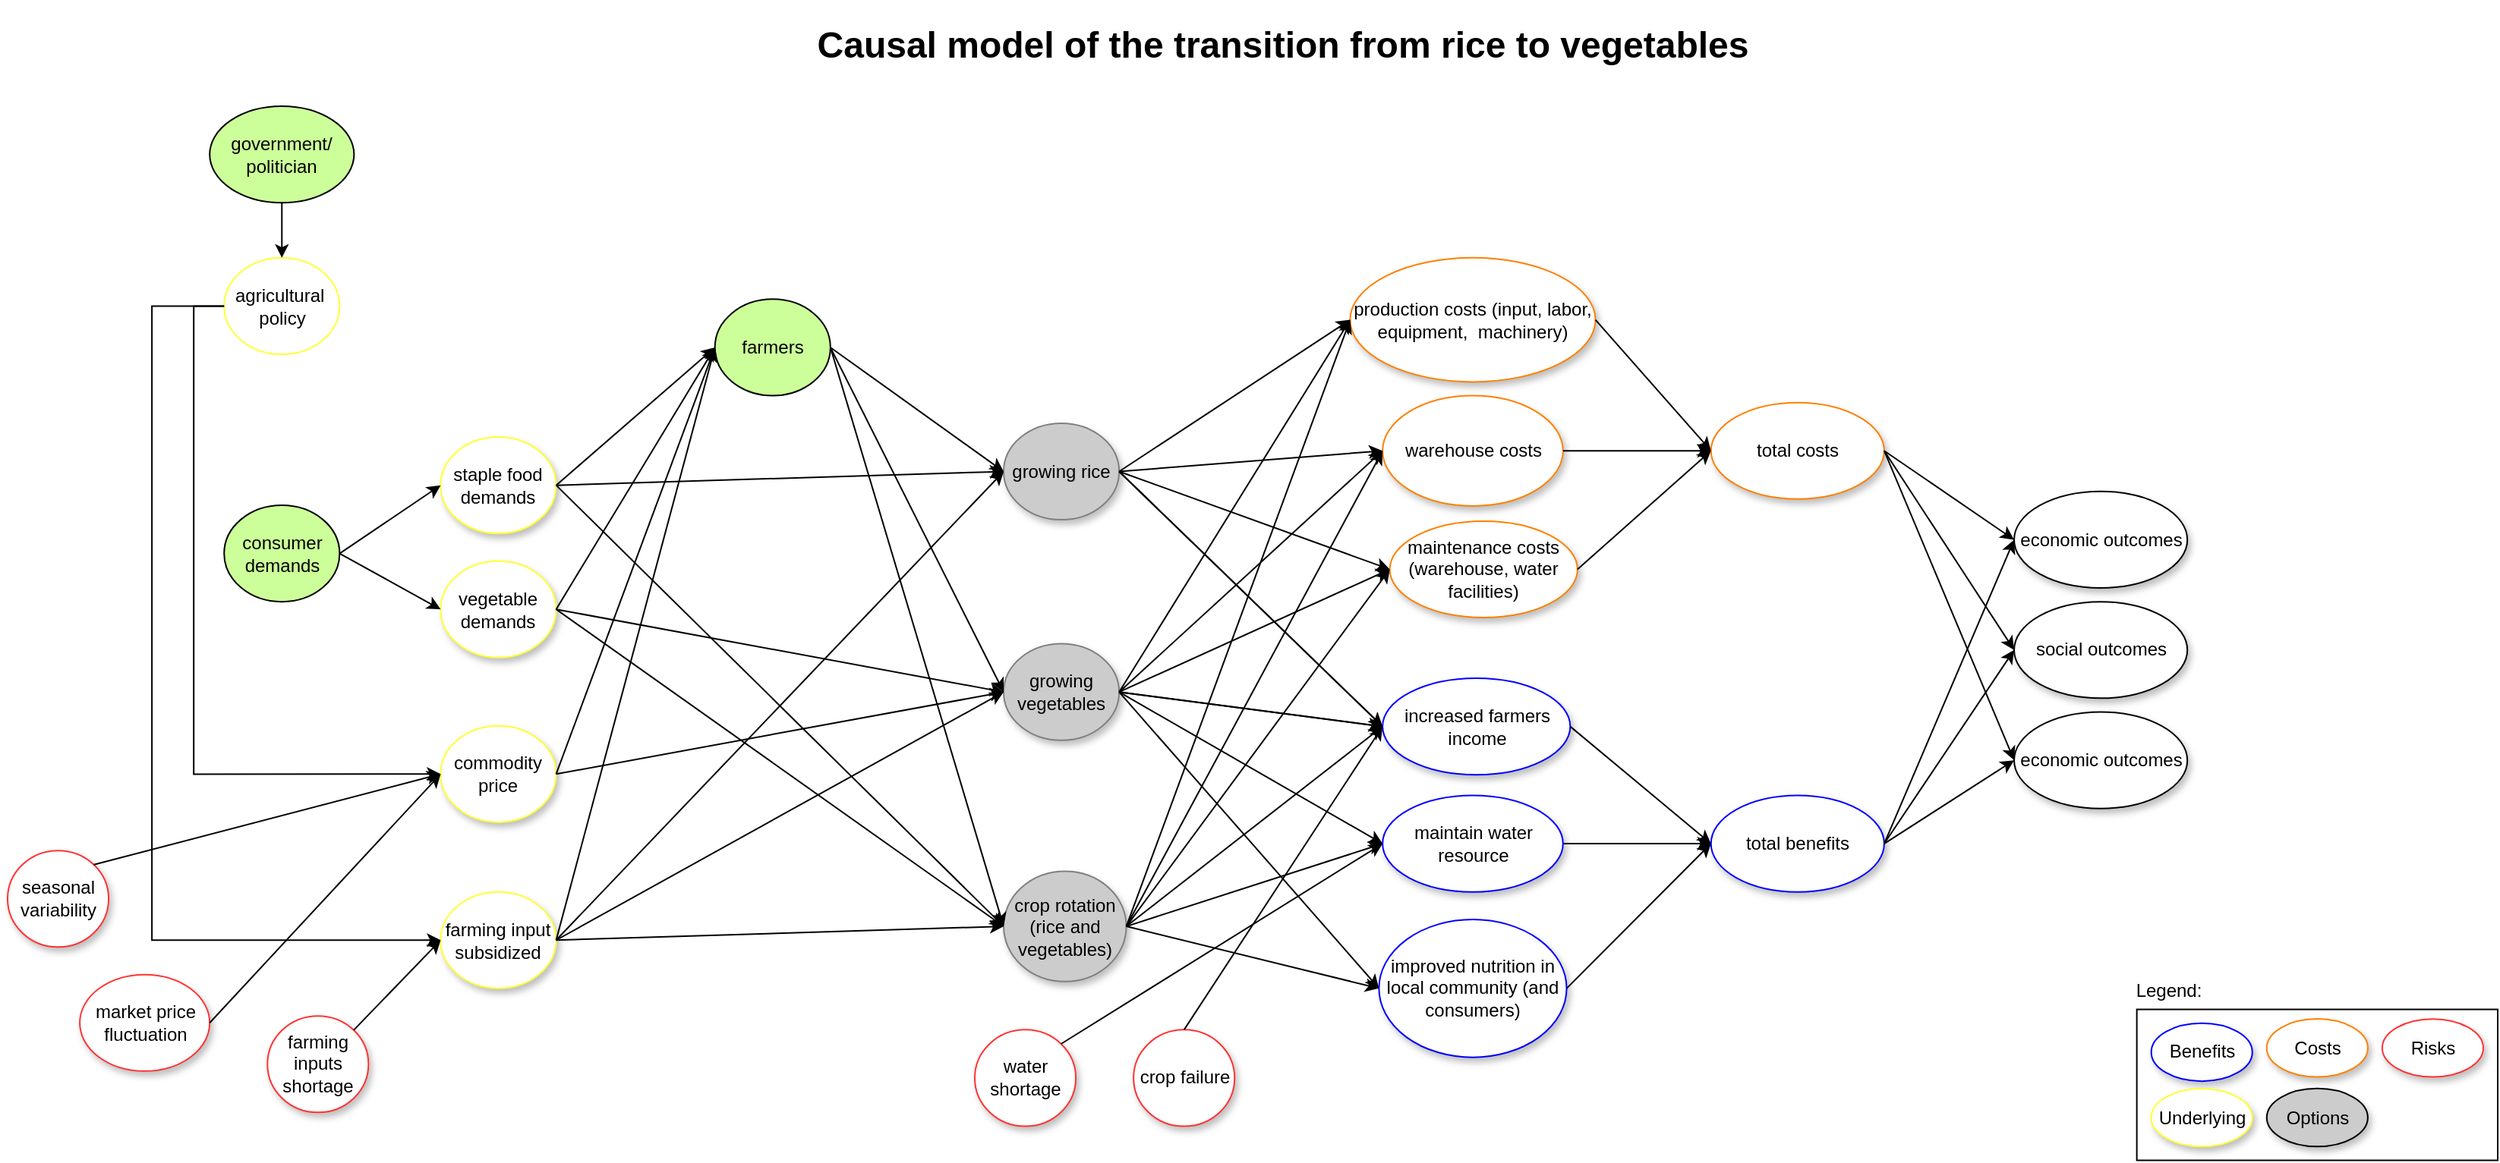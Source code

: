 <mxfile version="22.1.17" type="github">
  <diagram id="de_amEsHy38tS3pp2vvq" name="Page-4">
    <mxGraphModel dx="2465" dy="1063" grid="1" gridSize="10" guides="1" tooltips="1" connect="1" arrows="1" fold="1" page="1" pageScale="1" pageWidth="1100" pageHeight="850" math="0" shadow="0">
      <root>
        <mxCell id="0" />
        <mxCell id="1" parent="0" />
        <mxCell id="ygxcdJTt3O7zTpUEZf1P-44" value="&lt;h1&gt;Causal model of the transition from rice to vegetables&lt;/h1&gt;" style="text;html=1;strokeColor=none;fillColor=none;spacing=5;spacingTop=-20;whiteSpace=wrap;overflow=hidden;rounded=0;align=center;" vertex="1" parent="1">
          <mxGeometry x="460" y="40" width="1120" height="50" as="geometry" />
        </mxCell>
        <mxCell id="ygxcdJTt3O7zTpUEZf1P-45" value="" style="group" vertex="1" connectable="0" parent="1">
          <mxGeometry x="180" y="100" width="1640" height="694.75" as="geometry" />
        </mxCell>
        <mxCell id="gtn5RmGmdPiWdwUuMkL7-2" value="government/&lt;br&gt;politician" style="ellipse;whiteSpace=wrap;html=1;fillColor=#CCFF99;" vertex="1" parent="ygxcdJTt3O7zTpUEZf1P-45">
          <mxGeometry x="133.101" width="95.072" height="63.593" as="geometry" />
        </mxCell>
        <mxCell id="gtn5RmGmdPiWdwUuMkL7-3" value="staple food demands" style="ellipse;whiteSpace=wrap;html=1;shadow=1;strokeColor=#FFFF33;" vertex="1" parent="ygxcdJTt3O7zTpUEZf1P-45">
          <mxGeometry x="285.217" y="218.032" width="76.058" height="63.593" as="geometry" />
        </mxCell>
        <mxCell id="gtn5RmGmdPiWdwUuMkL7-4" value="agricultural&amp;nbsp; policy" style="ellipse;whiteSpace=wrap;html=1;strokeColor=#FFFF33;" vertex="1" parent="ygxcdJTt3O7zTpUEZf1P-45">
          <mxGeometry x="142.609" y="99.931" width="76.058" height="63.593" as="geometry" />
        </mxCell>
        <mxCell id="gtn5RmGmdPiWdwUuMkL7-9" style="edgeStyle=orthogonalEdgeStyle;rounded=0;orthogonalLoop=1;jettySize=auto;html=1;exitX=0.5;exitY=1;exitDx=0;exitDy=0;entryX=0.5;entryY=0;entryDx=0;entryDy=0;" edge="1" parent="ygxcdJTt3O7zTpUEZf1P-45" source="gtn5RmGmdPiWdwUuMkL7-2" target="gtn5RmGmdPiWdwUuMkL7-4">
          <mxGeometry relative="1" as="geometry" />
        </mxCell>
        <mxCell id="gtn5RmGmdPiWdwUuMkL7-5" value="vegetable demands" style="ellipse;whiteSpace=wrap;html=1;shadow=1;strokeColor=#FFFF33;" vertex="1" parent="ygxcdJTt3O7zTpUEZf1P-45">
          <mxGeometry x="285.217" y="299.794" width="76.058" height="63.593" as="geometry" />
        </mxCell>
        <mxCell id="gtn5RmGmdPiWdwUuMkL7-6" value="commodity price" style="ellipse;whiteSpace=wrap;html=1;shadow=1;strokeColor=#FFFF33;" vertex="1" parent="ygxcdJTt3O7zTpUEZf1P-45">
          <mxGeometry x="285.217" y="408.356" width="76.058" height="63.593" as="geometry" />
        </mxCell>
        <mxCell id="gtn5RmGmdPiWdwUuMkL7-26" style="edgeStyle=orthogonalEdgeStyle;rounded=0;orthogonalLoop=1;jettySize=auto;html=1;exitX=0;exitY=0.5;exitDx=0;exitDy=0;entryX=0;entryY=0.5;entryDx=0;entryDy=0;" edge="1" parent="ygxcdJTt3O7zTpUEZf1P-45" source="gtn5RmGmdPiWdwUuMkL7-4" target="gtn5RmGmdPiWdwUuMkL7-6">
          <mxGeometry relative="1" as="geometry" />
        </mxCell>
        <mxCell id="gtn5RmGmdPiWdwUuMkL7-7" value="growing rice" style="ellipse;whiteSpace=wrap;html=1;strokeColor=#808080;shadow=1;fillColor=#CCCCCC;" vertex="1" parent="ygxcdJTt3O7zTpUEZf1P-45">
          <mxGeometry x="656" y="208.947" width="76.058" height="63.593" as="geometry" />
        </mxCell>
        <mxCell id="gtn5RmGmdPiWdwUuMkL7-8" value="growing vegetables" style="ellipse;whiteSpace=wrap;html=1;strokeColor=#808080;shadow=1;fillColor=#CCCCCC;" vertex="1" parent="ygxcdJTt3O7zTpUEZf1P-45">
          <mxGeometry x="656" y="354.302" width="76.058" height="63.593" as="geometry" />
        </mxCell>
        <mxCell id="gtn5RmGmdPiWdwUuMkL7-20" value="crop rotation (rice and vegetables)" style="ellipse;whiteSpace=wrap;html=1;strokeColor=#808080;shadow=1;fillColor=#CCCCCC;" vertex="1" parent="ygxcdJTt3O7zTpUEZf1P-45">
          <mxGeometry x="656" y="504.199" width="80.812" height="72.677" as="geometry" />
        </mxCell>
        <mxCell id="gtn5RmGmdPiWdwUuMkL7-23" value="consumer demands" style="ellipse;whiteSpace=wrap;html=1;fillColor=#CCFF99;" vertex="1" parent="ygxcdJTt3O7zTpUEZf1P-45">
          <mxGeometry x="142.609" y="263.001" width="76.058" height="63.593" as="geometry" />
        </mxCell>
        <mxCell id="iEysgFRMbrWrRHz_KQDW-13" value="" style="endArrow=classic;html=1;rounded=0;entryX=0;entryY=0.5;entryDx=0;entryDy=0;exitX=1;exitY=0.5;exitDx=0;exitDy=0;" edge="1" parent="ygxcdJTt3O7zTpUEZf1P-45" source="gtn5RmGmdPiWdwUuMkL7-3" target="gtn5RmGmdPiWdwUuMkL7-20">
          <mxGeometry width="50" height="50" relative="1" as="geometry">
            <mxPoint x="522.899" y="327.048" as="sourcePoint" />
            <mxPoint x="560.928" y="254.371" as="targetPoint" />
          </mxGeometry>
        </mxCell>
        <mxCell id="iEysgFRMbrWrRHz_KQDW-14" value="" style="endArrow=classic;html=1;rounded=0;entryX=0;entryY=0.5;entryDx=0;entryDy=0;exitX=1;exitY=0.5;exitDx=0;exitDy=0;" edge="1" parent="ygxcdJTt3O7zTpUEZf1P-45" source="gtn5RmGmdPiWdwUuMkL7-3" target="gtn5RmGmdPiWdwUuMkL7-7">
          <mxGeometry width="50" height="50" relative="1" as="geometry">
            <mxPoint x="351.768" y="267.998" as="sourcePoint" />
            <mxPoint x="408.812" y="227.117" as="targetPoint" />
          </mxGeometry>
        </mxCell>
        <mxCell id="iEysgFRMbrWrRHz_KQDW-15" value="" style="endArrow=classic;html=1;rounded=0;entryX=0;entryY=0.5;entryDx=0;entryDy=0;exitX=1;exitY=0.5;exitDx=0;exitDy=0;" edge="1" parent="ygxcdJTt3O7zTpUEZf1P-45" source="gtn5RmGmdPiWdwUuMkL7-5" target="gtn5RmGmdPiWdwUuMkL7-8">
          <mxGeometry width="50" height="50" relative="1" as="geometry">
            <mxPoint x="361.275" y="354.302" as="sourcePoint" />
            <mxPoint x="408.812" y="308.879" as="targetPoint" />
          </mxGeometry>
        </mxCell>
        <mxCell id="iEysgFRMbrWrRHz_KQDW-16" value="" style="endArrow=classic;html=1;rounded=0;entryX=0;entryY=0.5;entryDx=0;entryDy=0;exitX=1;exitY=0.5;exitDx=0;exitDy=0;" edge="1" parent="ygxcdJTt3O7zTpUEZf1P-45" source="gtn5RmGmdPiWdwUuMkL7-5" target="gtn5RmGmdPiWdwUuMkL7-20">
          <mxGeometry width="50" height="50" relative="1" as="geometry">
            <mxPoint x="370.783" y="277.082" as="sourcePoint" />
            <mxPoint x="584.696" y="399.725" as="targetPoint" />
          </mxGeometry>
        </mxCell>
        <mxCell id="iEysgFRMbrWrRHz_KQDW-17" value="" style="endArrow=classic;html=1;rounded=0;entryX=0;entryY=0.5;entryDx=0;entryDy=0;exitX=1;exitY=0.5;exitDx=0;exitDy=0;" edge="1" parent="ygxcdJTt3O7zTpUEZf1P-45" source="gtn5RmGmdPiWdwUuMkL7-23" target="gtn5RmGmdPiWdwUuMkL7-3">
          <mxGeometry width="50" height="50" relative="1" as="geometry">
            <mxPoint x="218.667" y="299.794" as="sourcePoint" />
            <mxPoint x="266.203" y="254.371" as="targetPoint" />
          </mxGeometry>
        </mxCell>
        <mxCell id="iEysgFRMbrWrRHz_KQDW-19" value="" style="endArrow=classic;html=1;rounded=0;entryX=0;entryY=0.5;entryDx=0;entryDy=0;exitX=1;exitY=0.5;exitDx=0;exitDy=0;" edge="1" parent="ygxcdJTt3O7zTpUEZf1P-45" source="gtn5RmGmdPiWdwUuMkL7-23" target="gtn5RmGmdPiWdwUuMkL7-5">
          <mxGeometry width="50" height="50" relative="1" as="geometry">
            <mxPoint x="228.174" y="313.421" as="sourcePoint" />
            <mxPoint x="294.725" y="277.082" as="targetPoint" />
          </mxGeometry>
        </mxCell>
        <mxCell id="iEysgFRMbrWrRHz_KQDW-20" value="" style="endArrow=classic;html=1;rounded=0;entryX=0;entryY=0.5;entryDx=0;entryDy=0;exitX=1;exitY=0.5;exitDx=0;exitDy=0;" edge="1" parent="ygxcdJTt3O7zTpUEZf1P-45" source="gtn5RmGmdPiWdwUuMkL7-6" target="gtn5RmGmdPiWdwUuMkL7-8">
          <mxGeometry width="50" height="50" relative="1" as="geometry">
            <mxPoint x="361.275" y="436.064" as="sourcePoint" />
            <mxPoint x="408.812" y="390.641" as="targetPoint" />
          </mxGeometry>
        </mxCell>
        <mxCell id="iEysgFRMbrWrRHz_KQDW-26" value="farming input subsidized" style="ellipse;whiteSpace=wrap;html=1;shadow=1;strokeColor=#FFFF33;" vertex="1" parent="ygxcdJTt3O7zTpUEZf1P-45">
          <mxGeometry x="285.217" y="517.826" width="76.058" height="63.593" as="geometry" />
        </mxCell>
        <mxCell id="iEysgFRMbrWrRHz_KQDW-30" value="" style="endArrow=classic;html=1;rounded=0;entryX=0;entryY=0.5;entryDx=0;entryDy=0;exitX=1;exitY=0.5;exitDx=0;exitDy=0;" edge="1" parent="ygxcdJTt3O7zTpUEZf1P-45" source="iEysgFRMbrWrRHz_KQDW-26" target="gtn5RmGmdPiWdwUuMkL7-7">
          <mxGeometry width="50" height="50" relative="1" as="geometry">
            <mxPoint x="361.275" y="491.481" as="sourcePoint" />
            <mxPoint x="500.081" y="354.302" as="targetPoint" />
          </mxGeometry>
        </mxCell>
        <mxCell id="iEysgFRMbrWrRHz_KQDW-31" value="" style="endArrow=classic;html=1;rounded=0;entryX=0;entryY=0.5;entryDx=0;entryDy=0;exitX=1;exitY=0.5;exitDx=0;exitDy=0;" edge="1" parent="ygxcdJTt3O7zTpUEZf1P-45" source="iEysgFRMbrWrRHz_KQDW-26" target="gtn5RmGmdPiWdwUuMkL7-8">
          <mxGeometry width="50" height="50" relative="1" as="geometry">
            <mxPoint x="361.275" y="490.572" as="sourcePoint" />
            <mxPoint x="509.588" y="294.343" as="targetPoint" />
          </mxGeometry>
        </mxCell>
        <mxCell id="iEysgFRMbrWrRHz_KQDW-29" style="edgeStyle=orthogonalEdgeStyle;rounded=0;orthogonalLoop=1;jettySize=auto;html=1;exitX=0;exitY=0.5;exitDx=0;exitDy=0;entryX=0;entryY=0.5;entryDx=0;entryDy=0;" edge="1" parent="ygxcdJTt3O7zTpUEZf1P-45" source="gtn5RmGmdPiWdwUuMkL7-4" target="iEysgFRMbrWrRHz_KQDW-26">
          <mxGeometry relative="1" as="geometry">
            <mxPoint x="285.217" y="535.995" as="targetPoint" />
            <Array as="points">
              <mxPoint x="95.072" y="131.728" />
              <mxPoint x="95.072" y="549.622" />
            </Array>
          </mxGeometry>
        </mxCell>
        <mxCell id="iEysgFRMbrWrRHz_KQDW-32" value="" style="endArrow=classic;html=1;rounded=0;entryX=0;entryY=0.5;entryDx=0;entryDy=0;exitX=1;exitY=0.5;exitDx=0;exitDy=0;" edge="1" parent="ygxcdJTt3O7zTpUEZf1P-45" source="iEysgFRMbrWrRHz_KQDW-26" target="gtn5RmGmdPiWdwUuMkL7-20">
          <mxGeometry width="50" height="50" relative="1" as="geometry">
            <mxPoint x="361.275" y="490.572" as="sourcePoint" />
            <mxPoint x="519.096" y="303.428" as="targetPoint" />
          </mxGeometry>
        </mxCell>
        <mxCell id="iEysgFRMbrWrRHz_KQDW-33" value="farming inputs shortage" style="ellipse;whiteSpace=wrap;html=1;strokeColor=#FF3333;shadow=1;" vertex="1" parent="ygxcdJTt3O7zTpUEZf1P-45">
          <mxGeometry x="171.13" y="599.588" width="66.551" height="63.593" as="geometry" />
        </mxCell>
        <mxCell id="iEysgFRMbrWrRHz_KQDW-34" value="market price fluctuation" style="ellipse;whiteSpace=wrap;html=1;strokeColor=#FF3333;shadow=1;" vertex="1" parent="ygxcdJTt3O7zTpUEZf1P-45">
          <mxGeometry x="47.536" y="572.334" width="85.565" height="63.593" as="geometry" />
        </mxCell>
        <mxCell id="iEysgFRMbrWrRHz_KQDW-36" value="seasonal variability" style="ellipse;whiteSpace=wrap;html=1;strokeColor=#FF3333;shadow=1;" vertex="1" parent="ygxcdJTt3O7zTpUEZf1P-45">
          <mxGeometry y="490.572" width="66.551" height="63.593" as="geometry" />
        </mxCell>
        <mxCell id="iEysgFRMbrWrRHz_KQDW-37" value="" style="endArrow=classic;html=1;rounded=0;entryX=0;entryY=0.5;entryDx=0;entryDy=0;exitX=1;exitY=0.5;exitDx=0;exitDy=0;" edge="1" parent="ygxcdJTt3O7zTpUEZf1P-45" source="iEysgFRMbrWrRHz_KQDW-34" target="gtn5RmGmdPiWdwUuMkL7-6">
          <mxGeometry width="50" height="50" relative="1" as="geometry">
            <mxPoint x="180.638" y="564.158" as="sourcePoint" />
            <mxPoint x="317.542" y="490.572" as="targetPoint" />
          </mxGeometry>
        </mxCell>
        <mxCell id="iEysgFRMbrWrRHz_KQDW-38" value="" style="endArrow=classic;html=1;rounded=0;entryX=0;entryY=0.5;entryDx=0;entryDy=0;exitX=1;exitY=0;exitDx=0;exitDy=0;" edge="1" parent="ygxcdJTt3O7zTpUEZf1P-45" source="iEysgFRMbrWrRHz_KQDW-33" target="iEysgFRMbrWrRHz_KQDW-26">
          <mxGeometry width="50" height="50" relative="1" as="geometry">
            <mxPoint x="323.246" y="658.638" as="sourcePoint" />
            <mxPoint x="427.826" y="522.368" as="targetPoint" />
          </mxGeometry>
        </mxCell>
        <mxCell id="iEysgFRMbrWrRHz_KQDW-39" value="" style="endArrow=classic;html=1;rounded=0;entryX=0;entryY=0.5;entryDx=0;entryDy=0;exitX=1;exitY=0;exitDx=0;exitDy=0;" edge="1" parent="ygxcdJTt3O7zTpUEZf1P-45" source="iEysgFRMbrWrRHz_KQDW-36" target="gtn5RmGmdPiWdwUuMkL7-6">
          <mxGeometry width="50" height="50" relative="1" as="geometry">
            <mxPoint x="180.638" y="654.096" as="sourcePoint" />
            <mxPoint x="342.261" y="508.741" as="targetPoint" />
          </mxGeometry>
        </mxCell>
        <mxCell id="iEysgFRMbrWrRHz_KQDW-40" value="maintain water resource" style="ellipse;whiteSpace=wrap;html=1;shadow=1;strokeColor=#0000FF;" vertex="1" parent="ygxcdJTt3O7zTpUEZf1P-45">
          <mxGeometry x="905.565" y="454.233" width="118.841" height="63.593" as="geometry" />
        </mxCell>
        <mxCell id="iEysgFRMbrWrRHz_KQDW-41" value="improved nutrition in local community (and consumers)" style="ellipse;whiteSpace=wrap;html=1;shadow=1;strokeColor=#0000FF;" vertex="1" parent="ygxcdJTt3O7zTpUEZf1P-45">
          <mxGeometry x="903.188" y="535.995" width="123.594" height="90.847" as="geometry" />
        </mxCell>
        <mxCell id="iEysgFRMbrWrRHz_KQDW-42" value="increased farmers income" style="ellipse;whiteSpace=wrap;html=1;shadow=1;strokeColor=#0000FF;" vertex="1" parent="ygxcdJTt3O7zTpUEZf1P-45">
          <mxGeometry x="905.565" y="377.014" width="123.594" height="63.593" as="geometry" />
        </mxCell>
        <mxCell id="iEysgFRMbrWrRHz_KQDW-43" value="total benefits" style="ellipse;whiteSpace=wrap;html=1;shadow=1;strokeColor=#0000FF;" vertex="1" parent="ygxcdJTt3O7zTpUEZf1P-45">
          <mxGeometry x="1121.855" y="454.233" width="114.087" height="63.593" as="geometry" />
        </mxCell>
        <mxCell id="iEysgFRMbrWrRHz_KQDW-44" value="total costs" style="ellipse;whiteSpace=wrap;html=1;strokeColor=#FF8000;shadow=1;" vertex="1" parent="ygxcdJTt3O7zTpUEZf1P-45">
          <mxGeometry x="1121.855" y="195.32" width="114.087" height="63.593" as="geometry" />
        </mxCell>
        <mxCell id="iEysgFRMbrWrRHz_KQDW-45" value="economic outcomes" style="ellipse;whiteSpace=wrap;html=1;shadow=1;" vertex="1" parent="ygxcdJTt3O7zTpUEZf1P-45">
          <mxGeometry x="1321.507" y="253.916" width="114.087" height="63.593" as="geometry" />
        </mxCell>
        <mxCell id="iEysgFRMbrWrRHz_KQDW-47" value="social outcomes" style="ellipse;whiteSpace=wrap;html=1;shadow=1;" vertex="1" parent="ygxcdJTt3O7zTpUEZf1P-45">
          <mxGeometry x="1321.507" y="326.594" width="114.087" height="63.593" as="geometry" />
        </mxCell>
        <mxCell id="iEysgFRMbrWrRHz_KQDW-48" value="economic outcomes" style="ellipse;whiteSpace=wrap;html=1;shadow=1;" vertex="1" parent="ygxcdJTt3O7zTpUEZf1P-45">
          <mxGeometry x="1321.507" y="399.271" width="114.087" height="63.593" as="geometry" />
        </mxCell>
        <mxCell id="iEysgFRMbrWrRHz_KQDW-49" value="" style="endArrow=classic;html=1;rounded=0;exitX=1;exitY=0.5;exitDx=0;exitDy=0;entryX=0;entryY=0.5;entryDx=0;entryDy=0;" edge="1" parent="ygxcdJTt3O7zTpUEZf1P-45" source="iEysgFRMbrWrRHz_KQDW-42" target="iEysgFRMbrWrRHz_KQDW-43">
          <mxGeometry width="50" height="50" relative="1" as="geometry">
            <mxPoint x="1140.87" y="650.462" as="sourcePoint" />
            <mxPoint x="1188.406" y="605.039" as="targetPoint" />
          </mxGeometry>
        </mxCell>
        <mxCell id="iEysgFRMbrWrRHz_KQDW-50" value="" style="endArrow=classic;html=1;rounded=0;exitX=1;exitY=0.5;exitDx=0;exitDy=0;entryX=0;entryY=0.5;entryDx=0;entryDy=0;" edge="1" parent="ygxcdJTt3O7zTpUEZf1P-45" source="iEysgFRMbrWrRHz_KQDW-40" target="iEysgFRMbrWrRHz_KQDW-43">
          <mxGeometry width="50" height="50" relative="1" as="geometry">
            <mxPoint x="1045.797" y="527.819" as="sourcePoint" />
            <mxPoint x="1188.406" y="573.243" as="targetPoint" />
          </mxGeometry>
        </mxCell>
        <mxCell id="iEysgFRMbrWrRHz_KQDW-51" value="" style="endArrow=classic;html=1;rounded=0;exitX=1;exitY=0.5;exitDx=0;exitDy=0;entryX=0;entryY=0.5;entryDx=0;entryDy=0;" edge="1" parent="ygxcdJTt3O7zTpUEZf1P-45" source="iEysgFRMbrWrRHz_KQDW-41" target="iEysgFRMbrWrRHz_KQDW-43">
          <mxGeometry width="50" height="50" relative="1" as="geometry">
            <mxPoint x="1055.304" y="668.632" as="sourcePoint" />
            <mxPoint x="1197.913" y="641.378" as="targetPoint" />
          </mxGeometry>
        </mxCell>
        <mxCell id="iEysgFRMbrWrRHz_KQDW-52" value="" style="endArrow=classic;html=1;rounded=0;exitX=1;exitY=0.5;exitDx=0;exitDy=0;entryX=0;entryY=0.5;entryDx=0;entryDy=0;" edge="1" parent="ygxcdJTt3O7zTpUEZf1P-45" source="iEysgFRMbrWrRHz_KQDW-43" target="iEysgFRMbrWrRHz_KQDW-45">
          <mxGeometry width="50" height="50" relative="1" as="geometry">
            <mxPoint x="1435.594" y="353.848" as="sourcePoint" />
            <mxPoint x="1578.203" y="399.271" as="targetPoint" />
          </mxGeometry>
        </mxCell>
        <mxCell id="iEysgFRMbrWrRHz_KQDW-53" value="" style="endArrow=classic;html=1;rounded=0;exitX=1;exitY=0.5;exitDx=0;exitDy=0;entryX=0;entryY=0.5;entryDx=0;entryDy=0;" edge="1" parent="ygxcdJTt3O7zTpUEZf1P-45" source="iEysgFRMbrWrRHz_KQDW-43" target="iEysgFRMbrWrRHz_KQDW-47">
          <mxGeometry width="50" height="50" relative="1" as="geometry">
            <mxPoint x="1426.087" y="353.848" as="sourcePoint" />
            <mxPoint x="1549.681" y="332.045" as="targetPoint" />
          </mxGeometry>
        </mxCell>
        <mxCell id="iEysgFRMbrWrRHz_KQDW-54" value="" style="endArrow=classic;html=1;rounded=0;exitX=1;exitY=0.5;exitDx=0;exitDy=0;entryX=0;entryY=0.5;entryDx=0;entryDy=0;" edge="1" parent="ygxcdJTt3O7zTpUEZf1P-45" source="iEysgFRMbrWrRHz_KQDW-43" target="iEysgFRMbrWrRHz_KQDW-48">
          <mxGeometry width="50" height="50" relative="1" as="geometry">
            <mxPoint x="1454.609" y="372.017" as="sourcePoint" />
            <mxPoint x="1578.203" y="350.214" as="targetPoint" />
          </mxGeometry>
        </mxCell>
        <mxCell id="iEysgFRMbrWrRHz_KQDW-55" value="" style="endArrow=classic;html=1;rounded=0;exitX=1;exitY=0.5;exitDx=0;exitDy=0;entryX=0;entryY=0.5;entryDx=0;entryDy=0;" edge="1" parent="ygxcdJTt3O7zTpUEZf1P-45" source="iEysgFRMbrWrRHz_KQDW-44" target="iEysgFRMbrWrRHz_KQDW-45">
          <mxGeometry width="50" height="50" relative="1" as="geometry">
            <mxPoint x="1464.116" y="381.102" as="sourcePoint" />
            <mxPoint x="1559.188" y="299.34" as="targetPoint" />
          </mxGeometry>
        </mxCell>
        <mxCell id="iEysgFRMbrWrRHz_KQDW-56" value="" style="endArrow=classic;html=1;rounded=0;exitX=1;exitY=0.5;exitDx=0;exitDy=0;entryX=0;entryY=0.5;entryDx=0;entryDy=0;" edge="1" parent="ygxcdJTt3O7zTpUEZf1P-45" source="iEysgFRMbrWrRHz_KQDW-44" target="iEysgFRMbrWrRHz_KQDW-47">
          <mxGeometry width="50" height="50" relative="1" as="geometry">
            <mxPoint x="1426.087" y="258.459" as="sourcePoint" />
            <mxPoint x="1568.696" y="308.424" as="targetPoint" />
          </mxGeometry>
        </mxCell>
        <mxCell id="iEysgFRMbrWrRHz_KQDW-57" value="" style="endArrow=classic;html=1;rounded=0;exitX=1;exitY=0.5;exitDx=0;exitDy=0;entryX=0;entryY=0.5;entryDx=0;entryDy=0;" edge="1" parent="ygxcdJTt3O7zTpUEZf1P-45" source="iEysgFRMbrWrRHz_KQDW-44" target="iEysgFRMbrWrRHz_KQDW-48">
          <mxGeometry width="50" height="50" relative="1" as="geometry">
            <mxPoint x="1435.594" y="267.543" as="sourcePoint" />
            <mxPoint x="1578.203" y="317.509" as="targetPoint" />
          </mxGeometry>
        </mxCell>
        <mxCell id="iEysgFRMbrWrRHz_KQDW-59" value="production costs (input, labor, equipment,&amp;nbsp; machinery)" style="ellipse;whiteSpace=wrap;html=1;strokeColor=#FF8000;shadow=1;" vertex="1" parent="ygxcdJTt3O7zTpUEZf1P-45">
          <mxGeometry x="884.174" y="99.931" width="161.623" height="81.762" as="geometry" />
        </mxCell>
        <mxCell id="iEysgFRMbrWrRHz_KQDW-60" value="warehouse costs" style="ellipse;whiteSpace=wrap;html=1;strokeColor=#FF8000;shadow=1;" vertex="1" parent="ygxcdJTt3O7zTpUEZf1P-45">
          <mxGeometry x="905.565" y="190.778" width="118.841" height="72.677" as="geometry" />
        </mxCell>
        <mxCell id="iEysgFRMbrWrRHz_KQDW-62" value="maintenance costs (warehouse, water facilities)" style="ellipse;whiteSpace=wrap;html=1;strokeColor=#FF8000;shadow=1;" vertex="1" parent="ygxcdJTt3O7zTpUEZf1P-45">
          <mxGeometry x="910.319" y="273.449" width="123.594" height="63.593" as="geometry" />
        </mxCell>
        <mxCell id="iEysgFRMbrWrRHz_KQDW-67" value="" style="endArrow=classic;html=1;rounded=0;exitX=1;exitY=0.5;exitDx=0;exitDy=0;entryX=0;entryY=0.5;entryDx=0;entryDy=0;" edge="1" parent="ygxcdJTt3O7zTpUEZf1P-45" source="gtn5RmGmdPiWdwUuMkL7-7" target="iEysgFRMbrWrRHz_KQDW-59">
          <mxGeometry width="50" height="50" relative="1" as="geometry">
            <mxPoint x="798.609" y="381.556" as="sourcePoint" />
            <mxPoint x="846.145" y="336.133" as="targetPoint" />
          </mxGeometry>
        </mxCell>
        <mxCell id="iEysgFRMbrWrRHz_KQDW-69" value="" style="endArrow=classic;html=1;rounded=0;exitX=1;exitY=0.5;exitDx=0;exitDy=0;entryX=0;entryY=0.5;entryDx=0;entryDy=0;" edge="1" parent="ygxcdJTt3O7zTpUEZf1P-45" source="gtn5RmGmdPiWdwUuMkL7-8" target="iEysgFRMbrWrRHz_KQDW-59">
          <mxGeometry width="50" height="50" relative="1" as="geometry">
            <mxPoint x="728.255" y="285.259" as="sourcePoint" />
            <mxPoint x="808.116" y="213.49" as="targetPoint" />
          </mxGeometry>
        </mxCell>
        <mxCell id="iEysgFRMbrWrRHz_KQDW-70" value="" style="endArrow=classic;html=1;rounded=0;exitX=1;exitY=0.5;exitDx=0;exitDy=0;entryX=0;entryY=0.5;entryDx=0;entryDy=0;" edge="1" parent="ygxcdJTt3O7zTpUEZf1P-45" source="gtn5RmGmdPiWdwUuMkL7-20" target="iEysgFRMbrWrRHz_KQDW-59">
          <mxGeometry width="50" height="50" relative="1" as="geometry">
            <mxPoint x="718.748" y="408.356" as="sourcePoint" />
            <mxPoint x="798.609" y="272.994" as="targetPoint" />
          </mxGeometry>
        </mxCell>
        <mxCell id="iEysgFRMbrWrRHz_KQDW-71" value="" style="endArrow=classic;html=1;rounded=0;exitX=1;exitY=0.5;exitDx=0;exitDy=0;entryX=0;entryY=0.5;entryDx=0;entryDy=0;" edge="1" parent="ygxcdJTt3O7zTpUEZf1P-45" source="gtn5RmGmdPiWdwUuMkL7-7" target="iEysgFRMbrWrRHz_KQDW-60">
          <mxGeometry width="50" height="50" relative="1" as="geometry">
            <mxPoint x="728.255" y="285.259" as="sourcePoint" />
            <mxPoint x="827.13" y="195.32" as="targetPoint" />
          </mxGeometry>
        </mxCell>
        <mxCell id="iEysgFRMbrWrRHz_KQDW-72" value="" style="endArrow=classic;html=1;rounded=0;exitX=1;exitY=0.5;exitDx=0;exitDy=0;entryX=0;entryY=0.5;entryDx=0;entryDy=0;" edge="1" parent="ygxcdJTt3O7zTpUEZf1P-45" source="gtn5RmGmdPiWdwUuMkL7-8" target="iEysgFRMbrWrRHz_KQDW-60">
          <mxGeometry width="50" height="50" relative="1" as="geometry">
            <mxPoint x="728.255" y="285.259" as="sourcePoint" />
            <mxPoint x="903.188" y="267.998" as="targetPoint" />
          </mxGeometry>
        </mxCell>
        <mxCell id="iEysgFRMbrWrRHz_KQDW-73" value="" style="endArrow=classic;html=1;rounded=0;exitX=1;exitY=0.5;exitDx=0;exitDy=0;entryX=0;entryY=0.5;entryDx=0;entryDy=0;" edge="1" parent="ygxcdJTt3O7zTpUEZf1P-45" source="gtn5RmGmdPiWdwUuMkL7-20" target="iEysgFRMbrWrRHz_KQDW-60">
          <mxGeometry width="50" height="50" relative="1" as="geometry">
            <mxPoint x="737.762" y="294.343" as="sourcePoint" />
            <mxPoint x="912.696" y="277.082" as="targetPoint" />
          </mxGeometry>
        </mxCell>
        <mxCell id="iEysgFRMbrWrRHz_KQDW-74" value="" style="endArrow=classic;html=1;rounded=0;exitX=1;exitY=0.5;exitDx=0;exitDy=0;entryX=0;entryY=0.5;entryDx=0;entryDy=0;" edge="1" parent="ygxcdJTt3O7zTpUEZf1P-45" source="gtn5RmGmdPiWdwUuMkL7-7" target="iEysgFRMbrWrRHz_KQDW-62">
          <mxGeometry width="50" height="50" relative="1" as="geometry">
            <mxPoint x="747.27" y="303.428" as="sourcePoint" />
            <mxPoint x="922.203" y="286.167" as="targetPoint" />
          </mxGeometry>
        </mxCell>
        <mxCell id="iEysgFRMbrWrRHz_KQDW-75" value="" style="endArrow=classic;html=1;rounded=0;exitX=1;exitY=0.5;exitDx=0;exitDy=0;entryX=0;entryY=0.5;entryDx=0;entryDy=0;" edge="1" parent="ygxcdJTt3O7zTpUEZf1P-45" source="gtn5RmGmdPiWdwUuMkL7-8" target="iEysgFRMbrWrRHz_KQDW-62">
          <mxGeometry width="50" height="50" relative="1" as="geometry">
            <mxPoint x="728.255" y="285.259" as="sourcePoint" />
            <mxPoint x="827.13" y="340.675" as="targetPoint" />
          </mxGeometry>
        </mxCell>
        <mxCell id="iEysgFRMbrWrRHz_KQDW-76" value="" style="endArrow=classic;html=1;rounded=0;exitX=1;exitY=0.5;exitDx=0;exitDy=0;entryX=0;entryY=0.5;entryDx=0;entryDy=0;" edge="1" parent="ygxcdJTt3O7zTpUEZf1P-45" source="gtn5RmGmdPiWdwUuMkL7-20" target="iEysgFRMbrWrRHz_KQDW-62">
          <mxGeometry width="50" height="50" relative="1" as="geometry">
            <mxPoint x="728.255" y="348.851" as="sourcePoint" />
            <mxPoint x="827.13" y="327.048" as="targetPoint" />
          </mxGeometry>
        </mxCell>
        <mxCell id="iEysgFRMbrWrRHz_KQDW-77" value="" style="endArrow=classic;html=1;rounded=0;exitX=1;exitY=0.5;exitDx=0;exitDy=0;entryX=0;entryY=0.5;entryDx=0;entryDy=0;" edge="1" parent="ygxcdJTt3O7zTpUEZf1P-45" source="iEysgFRMbrWrRHz_KQDW-59" target="iEysgFRMbrWrRHz_KQDW-44">
          <mxGeometry width="50" height="50" relative="1" as="geometry">
            <mxPoint x="865.159" y="290.709" as="sourcePoint" />
            <mxPoint x="912.696" y="245.286" as="targetPoint" />
          </mxGeometry>
        </mxCell>
        <mxCell id="iEysgFRMbrWrRHz_KQDW-79" value="" style="endArrow=classic;html=1;rounded=0;exitX=1;exitY=0.5;exitDx=0;exitDy=0;entryX=0;entryY=0.5;entryDx=0;entryDy=0;" edge="1" parent="ygxcdJTt3O7zTpUEZf1P-45" source="iEysgFRMbrWrRHz_KQDW-60" target="iEysgFRMbrWrRHz_KQDW-44">
          <mxGeometry width="50" height="50" relative="1" as="geometry">
            <mxPoint x="1017.275" y="122.643" as="sourcePoint" />
            <mxPoint x="1131.362" y="195.32" as="targetPoint" />
          </mxGeometry>
        </mxCell>
        <mxCell id="iEysgFRMbrWrRHz_KQDW-80" value="" style="endArrow=classic;html=1;rounded=0;exitX=1;exitY=0.5;exitDx=0;exitDy=0;entryX=0;entryY=0.5;entryDx=0;entryDy=0;" edge="1" parent="ygxcdJTt3O7zTpUEZf1P-45" source="iEysgFRMbrWrRHz_KQDW-62" target="iEysgFRMbrWrRHz_KQDW-44">
          <mxGeometry width="50" height="50" relative="1" as="geometry">
            <mxPoint x="1017.275" y="208.947" as="sourcePoint" />
            <mxPoint x="1131.362" y="195.32" as="targetPoint" />
          </mxGeometry>
        </mxCell>
        <mxCell id="iEysgFRMbrWrRHz_KQDW-82" value="" style="endArrow=classic;html=1;rounded=0;exitX=1;exitY=0.5;exitDx=0;exitDy=0;entryX=0;entryY=0.5;entryDx=0;entryDy=0;" edge="1" parent="ygxcdJTt3O7zTpUEZf1P-45" source="gtn5RmGmdPiWdwUuMkL7-7" target="iEysgFRMbrWrRHz_KQDW-42">
          <mxGeometry width="50" height="50" relative="1" as="geometry">
            <mxPoint x="931.71" y="399.725" as="sourcePoint" />
            <mxPoint x="979.246" y="354.302" as="targetPoint" />
          </mxGeometry>
        </mxCell>
        <mxCell id="iEysgFRMbrWrRHz_KQDW-83" value="" style="endArrow=classic;html=1;rounded=0;exitX=1;exitY=0.5;exitDx=0;exitDy=0;entryX=0;entryY=0.5;entryDx=0;entryDy=0;" edge="1" parent="ygxcdJTt3O7zTpUEZf1P-45" source="gtn5RmGmdPiWdwUuMkL7-8" target="iEysgFRMbrWrRHz_KQDW-42">
          <mxGeometry width="50" height="50" relative="1" as="geometry">
            <mxPoint x="741.565" y="249.828" as="sourcePoint" />
            <mxPoint x="941.217" y="417.895" as="targetPoint" />
          </mxGeometry>
        </mxCell>
        <mxCell id="iEysgFRMbrWrRHz_KQDW-84" value="" style="endArrow=classic;html=1;rounded=0;exitX=1;exitY=0.5;exitDx=0;exitDy=0;entryX=0;entryY=0.5;entryDx=0;entryDy=0;" edge="1" parent="ygxcdJTt3O7zTpUEZf1P-45" source="gtn5RmGmdPiWdwUuMkL7-20" target="iEysgFRMbrWrRHz_KQDW-42">
          <mxGeometry width="50" height="50" relative="1" as="geometry">
            <mxPoint x="741.565" y="395.183" as="sourcePoint" />
            <mxPoint x="941.217" y="417.895" as="targetPoint" />
          </mxGeometry>
        </mxCell>
        <mxCell id="iEysgFRMbrWrRHz_KQDW-85" value="" style="endArrow=classic;html=1;rounded=0;exitX=1;exitY=0.5;exitDx=0;exitDy=0;entryX=0;entryY=0.5;entryDx=0;entryDy=0;" edge="1" parent="ygxcdJTt3O7zTpUEZf1P-45" source="gtn5RmGmdPiWdwUuMkL7-7" target="iEysgFRMbrWrRHz_KQDW-42">
          <mxGeometry width="50" height="50" relative="1" as="geometry">
            <mxPoint x="746.319" y="549.622" as="sourcePoint" />
            <mxPoint x="915.548" y="417.895" as="targetPoint" />
          </mxGeometry>
        </mxCell>
        <mxCell id="iEysgFRMbrWrRHz_KQDW-86" value="" style="endArrow=classic;html=1;rounded=0;exitX=1;exitY=0.5;exitDx=0;exitDy=0;entryX=0;entryY=0.5;entryDx=0;entryDy=0;" edge="1" parent="ygxcdJTt3O7zTpUEZf1P-45" source="gtn5RmGmdPiWdwUuMkL7-8" target="iEysgFRMbrWrRHz_KQDW-42">
          <mxGeometry width="50" height="50" relative="1" as="geometry">
            <mxPoint x="741.565" y="249.828" as="sourcePoint" />
            <mxPoint x="915.548" y="417.895" as="targetPoint" />
          </mxGeometry>
        </mxCell>
        <mxCell id="iEysgFRMbrWrRHz_KQDW-87" value="" style="endArrow=classic;html=1;rounded=0;exitX=1;exitY=0.5;exitDx=0;exitDy=0;entryX=0;entryY=0.5;entryDx=0;entryDy=0;" edge="1" parent="ygxcdJTt3O7zTpUEZf1P-45" source="gtn5RmGmdPiWdwUuMkL7-20" target="iEysgFRMbrWrRHz_KQDW-40">
          <mxGeometry width="50" height="50" relative="1" as="geometry">
            <mxPoint x="741.565" y="395.183" as="sourcePoint" />
            <mxPoint x="915.548" y="417.895" as="targetPoint" />
          </mxGeometry>
        </mxCell>
        <mxCell id="iEysgFRMbrWrRHz_KQDW-88" value="" style="endArrow=classic;html=1;rounded=0;exitX=1;exitY=0.5;exitDx=0;exitDy=0;entryX=0;entryY=0.5;entryDx=0;entryDy=0;" edge="1" parent="ygxcdJTt3O7zTpUEZf1P-45" source="gtn5RmGmdPiWdwUuMkL7-20" target="iEysgFRMbrWrRHz_KQDW-41">
          <mxGeometry width="50" height="50" relative="1" as="geometry">
            <mxPoint x="746.319" y="549.622" as="sourcePoint" />
            <mxPoint x="915.548" y="495.114" as="targetPoint" />
          </mxGeometry>
        </mxCell>
        <mxCell id="iEysgFRMbrWrRHz_KQDW-89" value="" style="endArrow=classic;html=1;rounded=0;exitX=1;exitY=0.5;exitDx=0;exitDy=0;entryX=0;entryY=0.5;entryDx=0;entryDy=0;" edge="1" parent="ygxcdJTt3O7zTpUEZf1P-45" source="gtn5RmGmdPiWdwUuMkL7-8" target="iEysgFRMbrWrRHz_KQDW-40">
          <mxGeometry width="50" height="50" relative="1" as="geometry">
            <mxPoint x="746.319" y="549.622" as="sourcePoint" />
            <mxPoint x="912.696" y="590.503" as="targetPoint" />
          </mxGeometry>
        </mxCell>
        <mxCell id="iEysgFRMbrWrRHz_KQDW-90" value="" style="endArrow=classic;html=1;rounded=0;exitX=1;exitY=0.5;exitDx=0;exitDy=0;entryX=0;entryY=0.5;entryDx=0;entryDy=0;" edge="1" parent="ygxcdJTt3O7zTpUEZf1P-45" source="gtn5RmGmdPiWdwUuMkL7-8" target="iEysgFRMbrWrRHz_KQDW-41">
          <mxGeometry width="50" height="50" relative="1" as="geometry">
            <mxPoint x="741.565" y="395.183" as="sourcePoint" />
            <mxPoint x="915.548" y="495.114" as="targetPoint" />
          </mxGeometry>
        </mxCell>
        <mxCell id="iEysgFRMbrWrRHz_KQDW-91" value="crop failure" style="ellipse;whiteSpace=wrap;html=1;strokeColor=#FF3333;shadow=1;" vertex="1" parent="ygxcdJTt3O7zTpUEZf1P-45">
          <mxGeometry x="741.565" y="608.673" width="66.551" height="63.593" as="geometry" />
        </mxCell>
        <mxCell id="iEysgFRMbrWrRHz_KQDW-92" value="" style="endArrow=classic;html=1;rounded=0;exitX=0.5;exitY=0;exitDx=0;exitDy=0;entryX=0;entryY=0.5;entryDx=0;entryDy=0;" edge="1" parent="ygxcdJTt3O7zTpUEZf1P-45" source="iEysgFRMbrWrRHz_KQDW-91" target="iEysgFRMbrWrRHz_KQDW-42">
          <mxGeometry width="50" height="50" relative="1" as="geometry">
            <mxPoint x="1036.29" y="590.503" as="sourcePoint" />
            <mxPoint x="1169.391" y="458.776" as="targetPoint" />
          </mxGeometry>
        </mxCell>
        <mxCell id="iEysgFRMbrWrRHz_KQDW-93" style="edgeStyle=orthogonalEdgeStyle;rounded=0;orthogonalLoop=1;jettySize=auto;html=1;exitX=0.5;exitY=1;exitDx=0;exitDy=0;" edge="1" parent="ygxcdJTt3O7zTpUEZf1P-45">
          <mxGeometry relative="1" as="geometry">
            <mxPoint x="685.948" y="193.667" as="sourcePoint" />
            <mxPoint x="685.948" y="193.667" as="targetPoint" />
          </mxGeometry>
        </mxCell>
        <mxCell id="ygxcdJTt3O7zTpUEZf1P-4" value="farmers" style="ellipse;whiteSpace=wrap;html=1;fillColor=#CCFF99;" vertex="1" parent="ygxcdJTt3O7zTpUEZf1P-45">
          <mxGeometry x="465.855" y="127.185" width="76.058" height="63.593" as="geometry" />
        </mxCell>
        <mxCell id="ygxcdJTt3O7zTpUEZf1P-6" value="" style="endArrow=classic;html=1;rounded=0;entryX=0;entryY=0.5;entryDx=0;entryDy=0;exitX=1;exitY=0.5;exitDx=0;exitDy=0;" edge="1" parent="ygxcdJTt3O7zTpUEZf1P-45" source="ygxcdJTt3O7zTpUEZf1P-4" target="gtn5RmGmdPiWdwUuMkL7-7">
          <mxGeometry width="50" height="50" relative="1" as="geometry">
            <mxPoint x="370.783" y="258.913" as="sourcePoint" />
            <mxPoint x="522.899" y="258.913" as="targetPoint" />
          </mxGeometry>
        </mxCell>
        <mxCell id="ygxcdJTt3O7zTpUEZf1P-8" value="" style="endArrow=classic;html=1;rounded=0;entryX=0;entryY=0.5;entryDx=0;entryDy=0;exitX=1;exitY=0.5;exitDx=0;exitDy=0;" edge="1" parent="ygxcdJTt3O7zTpUEZf1P-45" source="ygxcdJTt3O7zTpUEZf1P-4" target="gtn5RmGmdPiWdwUuMkL7-8">
          <mxGeometry width="50" height="50" relative="1" as="geometry">
            <mxPoint x="484.87" y="154.439" as="sourcePoint" />
            <mxPoint x="522.899" y="258.913" as="targetPoint" />
          </mxGeometry>
        </mxCell>
        <mxCell id="ygxcdJTt3O7zTpUEZf1P-9" value="" style="endArrow=classic;html=1;rounded=0;entryX=0;entryY=0.5;entryDx=0;entryDy=0;exitX=1;exitY=0.5;exitDx=0;exitDy=0;" edge="1" parent="ygxcdJTt3O7zTpUEZf1P-45" source="ygxcdJTt3O7zTpUEZf1P-4" target="gtn5RmGmdPiWdwUuMkL7-20">
          <mxGeometry width="50" height="50" relative="1" as="geometry">
            <mxPoint x="475.362" y="168.066" as="sourcePoint" />
            <mxPoint x="532.406" y="267.998" as="targetPoint" />
          </mxGeometry>
        </mxCell>
        <mxCell id="ygxcdJTt3O7zTpUEZf1P-11" value="" style="endArrow=classic;html=1;rounded=0;entryX=0;entryY=0.5;entryDx=0;entryDy=0;exitX=1;exitY=0.5;exitDx=0;exitDy=0;" edge="1" parent="ygxcdJTt3O7zTpUEZf1P-45" source="gtn5RmGmdPiWdwUuMkL7-3" target="ygxcdJTt3O7zTpUEZf1P-4">
          <mxGeometry width="50" height="50" relative="1" as="geometry">
            <mxPoint x="484.87" y="177.151" as="sourcePoint" />
            <mxPoint x="541.913" y="277.082" as="targetPoint" />
          </mxGeometry>
        </mxCell>
        <mxCell id="ygxcdJTt3O7zTpUEZf1P-12" value="" style="endArrow=classic;html=1;rounded=0;entryX=0;entryY=0.5;entryDx=0;entryDy=0;exitX=1;exitY=0.5;exitDx=0;exitDy=0;" edge="1" parent="ygxcdJTt3O7zTpUEZf1P-45" source="gtn5RmGmdPiWdwUuMkL7-5" target="ygxcdJTt3O7zTpUEZf1P-4">
          <mxGeometry width="50" height="50" relative="1" as="geometry">
            <mxPoint x="370.783" y="258.913" as="sourcePoint" />
            <mxPoint x="475.362" y="104.474" as="targetPoint" />
          </mxGeometry>
        </mxCell>
        <mxCell id="ygxcdJTt3O7zTpUEZf1P-13" value="" style="endArrow=classic;html=1;rounded=0;entryX=0;entryY=0.5;entryDx=0;entryDy=0;exitX=1;exitY=0.5;exitDx=0;exitDy=0;" edge="1" parent="ygxcdJTt3O7zTpUEZf1P-45" source="gtn5RmGmdPiWdwUuMkL7-6" target="ygxcdJTt3O7zTpUEZf1P-4">
          <mxGeometry width="50" height="50" relative="1" as="geometry">
            <mxPoint x="380.29" y="267.998" as="sourcePoint" />
            <mxPoint x="484.87" y="113.558" as="targetPoint" />
          </mxGeometry>
        </mxCell>
        <mxCell id="ygxcdJTt3O7zTpUEZf1P-14" value="" style="endArrow=classic;html=1;rounded=0;entryX=0;entryY=0.5;entryDx=0;entryDy=0;exitX=1;exitY=0.5;exitDx=0;exitDy=0;" edge="1" parent="ygxcdJTt3O7zTpUEZf1P-45" source="iEysgFRMbrWrRHz_KQDW-26" target="ygxcdJTt3O7zTpUEZf1P-4">
          <mxGeometry width="50" height="50" relative="1" as="geometry">
            <mxPoint x="389.797" y="277.082" as="sourcePoint" />
            <mxPoint x="494.377" y="122.643" as="targetPoint" />
          </mxGeometry>
        </mxCell>
        <mxCell id="ygxcdJTt3O7zTpUEZf1P-41" value="" style="group" vertex="1" connectable="0" parent="ygxcdJTt3O7zTpUEZf1P-45">
          <mxGeometry x="1388.058" y="568.019" width="251.942" height="126.731" as="geometry" />
        </mxCell>
        <mxCell id="ygxcdJTt3O7zTpUEZf1P-40" value="Legend:" style="text;html=1;align=center;verticalAlign=middle;resizable=0;points=[];autosize=1;strokeColor=none;fillColor=none;" vertex="1" parent="ygxcdJTt3O7zTpUEZf1P-41">
          <mxGeometry width="70" height="30" as="geometry" />
        </mxCell>
        <mxCell id="ygxcdJTt3O7zTpUEZf1P-33" value="" style="rounded=0;whiteSpace=wrap;html=1;" vertex="1" parent="ygxcdJTt3O7zTpUEZf1P-41">
          <mxGeometry x="14.261" y="27.254" width="237.681" height="99.477" as="geometry" />
        </mxCell>
        <mxCell id="ygxcdJTt3O7zTpUEZf1P-34" value="Benefits" style="ellipse;whiteSpace=wrap;html=1;shadow=1;strokeColor=#0000FF;" vertex="1" parent="ygxcdJTt3O7zTpUEZf1P-41">
          <mxGeometry x="23.768" y="36.339" width="66.551" height="38.226" as="geometry" />
        </mxCell>
        <mxCell id="ygxcdJTt3O7zTpUEZf1P-35" value="Costs" style="ellipse;whiteSpace=wrap;html=1;shadow=1;strokeColor=#FF8000;" vertex="1" parent="ygxcdJTt3O7zTpUEZf1P-41">
          <mxGeometry x="99.826" y="33.545" width="66.551" height="38.226" as="geometry" />
        </mxCell>
        <mxCell id="ygxcdJTt3O7zTpUEZf1P-36" value="Risks" style="ellipse;whiteSpace=wrap;html=1;shadow=1;strokeColor=#FF3333;" vertex="1" parent="ygxcdJTt3O7zTpUEZf1P-41">
          <mxGeometry x="175.884" y="33.549" width="66.551" height="38.226" as="geometry" />
        </mxCell>
        <mxCell id="ygxcdJTt3O7zTpUEZf1P-37" value="Underlying" style="ellipse;whiteSpace=wrap;html=1;shadow=1;strokeColor=#FFFF33;" vertex="1" parent="ygxcdJTt3O7zTpUEZf1P-41">
          <mxGeometry x="23.768" y="79.421" width="66.551" height="38.226" as="geometry" />
        </mxCell>
        <mxCell id="ygxcdJTt3O7zTpUEZf1P-38" value="Options" style="ellipse;whiteSpace=wrap;html=1;shadow=1;strokeColor=default;fillColor=#CCCCCC;" vertex="1" parent="ygxcdJTt3O7zTpUEZf1P-41">
          <mxGeometry x="99.826" y="79.416" width="66.551" height="38.226" as="geometry" />
        </mxCell>
        <mxCell id="ygxcdJTt3O7zTpUEZf1P-42" value="water shortage" style="ellipse;whiteSpace=wrap;html=1;strokeColor=#FF3333;shadow=1;" vertex="1" parent="ygxcdJTt3O7zTpUEZf1P-45">
          <mxGeometry x="636.986" y="608.673" width="66.551" height="63.593" as="geometry" />
        </mxCell>
        <mxCell id="ygxcdJTt3O7zTpUEZf1P-43" value="" style="endArrow=classic;html=1;rounded=0;exitX=1;exitY=0;exitDx=0;exitDy=0;entryX=0;entryY=0.5;entryDx=0;entryDy=0;" edge="1" parent="ygxcdJTt3O7zTpUEZf1P-45" source="ygxcdJTt3O7zTpUEZf1P-42" target="iEysgFRMbrWrRHz_KQDW-40">
          <mxGeometry width="50" height="50" relative="1" as="geometry">
            <mxPoint x="784.348" y="617.757" as="sourcePoint" />
            <mxPoint x="915.548" y="417.895" as="targetPoint" />
          </mxGeometry>
        </mxCell>
      </root>
    </mxGraphModel>
  </diagram>
</mxfile>
